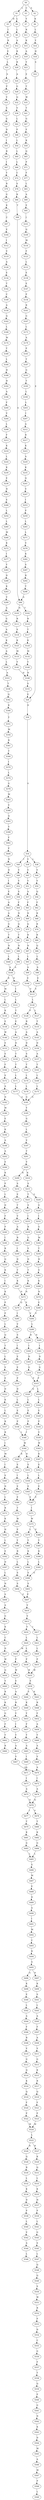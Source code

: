 strict digraph  {
	S0 -> S1 [ label = L ];
	S0 -> S2 [ label = S ];
	S0 -> S3 [ label = C ];
	S1 -> S4 [ label = L ];
	S1 -> S5 [ label = H ];
	S2 -> S6 [ label = K ];
	S3 -> S7 [ label = Y ];
	S4 -> S8 [ label = L ];
	S5 -> S9 [ label = I ];
	S6 -> S10 [ label = L ];
	S7 -> S11 [ label = R ];
	S8 -> S12 [ label = A ];
	S9 -> S13 [ label = R ];
	S10 -> S14 [ label = Y ];
	S11 -> S15 [ label = K ];
	S12 -> S16 [ label = R ];
	S13 -> S17 [ label = E ];
	S14 -> S18 [ label = H ];
	S15 -> S19 [ label = A ];
	S16 -> S20 [ label = R ];
	S17 -> S21 [ label = L ];
	S18 -> S22 [ label = S ];
	S19 -> S23 [ label = Y ];
	S20 -> S24 [ label = A ];
	S21 -> S25 [ label = S ];
	S22 -> S26 [ label = E ];
	S23 -> S27 [ label = E ];
	S24 -> S28 [ label = G ];
	S25 -> S29 [ label = P ];
	S26 -> S30 [ label = D ];
	S27 -> S31 [ label = T ];
	S28 -> S32 [ label = Q ];
	S29 -> S33 [ label = V ];
	S30 -> S34 [ label = V ];
	S31 -> S35 [ label = W ];
	S32 -> S36 [ label = V ];
	S33 -> S37 [ label = S ];
	S34 -> S38 [ label = L ];
	S34 -> S39 [ label = V ];
	S34 -> S40 [ label = I ];
	S35 -> S41 [ label = T ];
	S36 -> S42 [ label = L ];
	S37 -> S43 [ label = G ];
	S38 -> S44 [ label = V ];
	S39 -> S45 [ label = V ];
	S40 -> S46 [ label = V ];
	S41 -> S47 [ label = G ];
	S42 -> S48 [ label = P ];
	S43 -> S49 [ label = D ];
	S44 -> S50 [ label = V ];
	S45 -> S51 [ label = V ];
	S46 -> S52 [ label = V ];
	S47 -> S53 [ label = F ];
	S48 -> S54 [ label = L ];
	S49 -> S55 [ label = I ];
	S50 -> S56 [ label = Q ];
	S51 -> S57 [ label = A ];
	S52 -> S58 [ label = S ];
	S53 -> S59 [ label = K ];
	S54 -> S60 [ label = L ];
	S55 -> S61 [ label = R ];
	S56 -> S62 [ label = F ];
	S57 -> S63 [ label = F ];
	S58 -> S64 [ label = F ];
	S59 -> S65 [ label = Q ];
	S60 -> S66 [ label = L ];
	S61 -> S67 [ label = I ];
	S62 -> S68 [ label = R ];
	S63 -> S69 [ label = N ];
	S64 -> S70 [ label = N ];
	S65 -> S71 [ label = P ];
	S66 -> S72 [ label = C ];
	S67 -> S73 [ label = Y ];
	S68 -> S74 [ label = R ];
	S69 -> S75 [ label = Q ];
	S70 -> S76 [ label = Q ];
	S71 -> S77 [ label = F ];
	S72 -> S78 [ label = S ];
	S73 -> S79 [ label = R ];
	S74 -> S80 [ label = R ];
	S75 -> S81 [ label = R ];
	S76 -> S82 [ label = T ];
	S77 -> S83 [ label = L ];
	S78 -> S84 [ label = R ];
	S79 -> S85 [ label = G ];
	S80 -> S86 [ label = Q ];
	S81 -> S87 [ label = N ];
	S82 -> S88 [ label = N ];
	S83 -> S89 [ label = A ];
	S84 -> S90 [ label = T ];
	S85 -> S91 [ label = K ];
	S86 -> S92 [ label = L ];
	S87 -> S93 [ label = L ];
	S88 -> S94 [ label = L ];
	S89 -> S95 [ label = E ];
	S90 -> S96 [ label = A ];
	S91 -> S97 [ label = C ];
	S92 -> S98 [ label = A ];
	S93 -> S99 [ label = A ];
	S94 -> S100 [ label = A ];
	S95 -> S101 [ label = I ];
	S96 -> S102 [ label = T ];
	S96 -> S103 [ label = N ];
	S97 -> S104 [ label = E ];
	S98 -> S105 [ label = E ];
	S99 -> S106 [ label = E ];
	S100 -> S107 [ label = D ];
	S100 -> S108 [ label = R ];
	S101 -> S109 [ label = Q ];
	S102 -> S110 [ label = R ];
	S103 -> S111 [ label = R ];
	S104 -> S112 [ label = I ];
	S105 -> S113 [ label = V ];
	S106 -> S113 [ label = V ];
	S107 -> S114 [ label = I ];
	S108 -> S115 [ label = M ];
	S109 -> S116 [ label = M ];
	S110 -> S117 [ label = T ];
	S111 -> S118 [ label = S ];
	S112 -> S119 [ label = V ];
	S113 -> S120 [ label = L ];
	S114 -> S121 [ label = L ];
	S115 -> S122 [ label = L ];
	S116 -> S123 [ label = F ];
	S117 -> S124 [ label = K ];
	S118 -> S125 [ label = K ];
	S119 -> S126 [ label = A ];
	S120 -> S127 [ label = L ];
	S120 -> S128 [ label = P ];
	S121 -> S129 [ label = T ];
	S122 -> S130 [ label = K ];
	S123 -> S131 [ label = L ];
	S124 -> S132 [ label = M ];
	S125 -> S133 [ label = M ];
	S126 -> S134 [ label = E ];
	S127 -> S135 [ label = T ];
	S128 -> S136 [ label = R ];
	S129 -> S137 [ label = E ];
	S130 -> S138 [ label = E ];
	S131 -> S139 [ label = E ];
	S132 -> S140 [ label = Y ];
	S133 -> S141 [ label = Y ];
	S134 -> S142 [ label = T ];
	S135 -> S143 [ label = A ];
	S136 -> S144 [ label = A ];
	S137 -> S145 [ label = A ];
	S138 -> S146 [ label = W ];
	S139 -> S147 [ label = E ];
	S140 -> S148 [ label = H ];
	S141 -> S148 [ label = H ];
	S142 -> S149 [ label = C ];
	S143 -> S150 [ label = D ];
	S144 -> S151 [ label = D ];
	S145 -> S152 [ label = D ];
	S146 -> S153 [ label = E ];
	S147 -> S154 [ label = P ];
	S148 -> S155 [ label = S ];
	S149 -> S156 [ label = A ];
	S150 -> S157 [ label = A ];
	S151 -> S158 [ label = S ];
	S152 -> S159 [ label = T ];
	S153 -> S160 [ label = E ];
	S154 -> S161 [ label = R ];
	S155 -> S26 [ label = E ];
	S156 -> S162 [ label = Q ];
	S157 -> S163 [ label = T ];
	S158 -> S164 [ label = T ];
	S159 -> S165 [ label = T ];
	S160 -> S166 [ label = F ];
	S161 -> S167 [ label = G ];
	S162 -> S168 [ label = L ];
	S163 -> S169 [ label = L ];
	S164 -> S170 [ label = L ];
	S165 -> S171 [ label = L ];
	S166 -> S172 [ label = S ];
	S167 -> S173 [ label = L ];
	S168 -> S174 [ label = M ];
	S169 -> S175 [ label = L ];
	S170 -> S176 [ label = L ];
	S171 -> S177 [ label = L ];
	S172 -> S178 [ label = A ];
	S173 -> S179 [ label = A ];
	S174 -> S180 [ label = T ];
	S175 -> S181 [ label = G ];
	S176 -> S181 [ label = G ];
	S177 -> S181 [ label = G ];
	S178 -> S182 [ label = N ];
	S179 -> S183 [ label = P ];
	S180 -> S184 [ label = L ];
	S181 -> S185 [ label = Y ];
	S182 -> S186 [ label = M ];
	S183 -> S187 [ label = T ];
	S184 -> S188 [ label = H ];
	S185 -> S189 [ label = G ];
	S186 -> S190 [ label = E ];
	S187 -> S191 [ label = G ];
	S188 -> S192 [ label = H ];
	S189 -> S193 [ label = L ];
	S190 -> S194 [ label = K ];
	S191 -> S195 [ label = T ];
	S192 -> S196 [ label = A ];
	S193 -> S197 [ label = V ];
	S194 -> S198 [ label = A ];
	S195 -> S199 [ label = L ];
	S196 -> S200 [ label = F ];
	S197 -> S201 [ label = T ];
	S198 -> S202 [ label = A ];
	S199 -> S203 [ label = L ];
	S200 -> S204 [ label = V ];
	S201 -> S205 [ label = V ];
	S202 -> S206 [ label = E ];
	S203 -> S207 [ label = I ];
	S204 -> S208 [ label = L ];
	S205 -> S209 [ label = R ];
	S205 -> S210 [ label = K ];
	S206 -> S211 [ label = K ];
	S207 -> S212 [ label = A ];
	S208 -> S213 [ label = F ];
	S209 -> S214 [ label = S ];
	S210 -> S215 [ label = S ];
	S211 -> S216 [ label = P ];
	S212 -> S217 [ label = R ];
	S213 -> S218 [ label = K ];
	S214 -> S219 [ label = E ];
	S215 -> S220 [ label = S ];
	S215 -> S221 [ label = T ];
	S216 -> S222 [ label = L ];
	S217 -> S223 [ label = K ];
	S218 -> S224 [ label = L ];
	S219 -> S225 [ label = T ];
	S220 -> S226 [ label = G ];
	S221 -> S227 [ label = S ];
	S222 -> S228 [ label = D ];
	S223 -> S229 [ label = A ];
	S224 -> S230 [ label = K ];
	S225 -> S231 [ label = V ];
	S226 -> S232 [ label = I ];
	S227 -> S233 [ label = I ];
	S228 -> S234 [ label = F ];
	S229 -> S235 [ label = K ];
	S230 -> S236 [ label = E ];
	S231 -> S237 [ label = A ];
	S232 -> S238 [ label = G ];
	S233 -> S239 [ label = R ];
	S234 -> S240 [ label = P ];
	S235 -> S241 [ label = Q ];
	S236 -> S242 [ label = N ];
	S237 -> S243 [ label = R ];
	S238 -> S244 [ label = M ];
	S239 -> S245 [ label = G ];
	S240 -> S246 [ label = I ];
	S241 -> S247 [ label = V ];
	S242 -> S248 [ label = E ];
	S243 -> S249 [ label = I ];
	S244 -> S250 [ label = T ];
	S245 -> S251 [ label = V ];
	S246 -> S252 [ label = R ];
	S247 -> S253 [ label = I ];
	S248 -> S254 [ label = L ];
	S249 -> S255 [ label = D ];
	S250 -> S256 [ label = H ];
	S251 -> S257 [ label = D ];
	S252 -> S258 [ label = Q ];
	S253 -> S259 [ label = P ];
	S254 -> S260 [ label = L ];
	S255 -> S261 [ label = T ];
	S256 -> S262 [ label = S ];
	S257 -> S263 [ label = T ];
	S258 -> S264 [ label = K ];
	S259 -> S265 [ label = L ];
	S260 -> S266 [ label = M ];
	S261 -> S267 [ label = K ];
	S262 -> S268 [ label = K ];
	S263 -> S269 [ label = K ];
	S264 -> S270 [ label = I ];
	S265 -> S271 [ label = L ];
	S266 -> S272 [ label = K ];
	S267 -> S273 [ label = N ];
	S268 -> S274 [ label = N ];
	S269 -> S273 [ label = N ];
	S270 -> S275 [ label = K ];
	S271 -> S276 [ label = V ];
	S272 -> S277 [ label = I ];
	S273 -> S278 [ label = E ];
	S273 -> S279 [ label = Q ];
	S274 -> S280 [ label = E ];
	S275 -> S281 [ label = P ];
	S276 -> S282 [ label = K ];
	S277 -> S283 [ label = Y ];
	S278 -> S284 [ label = V ];
	S279 -> S285 [ label = I ];
	S280 -> S284 [ label = V ];
	S281 -> S286 [ label = P ];
	S282 -> S287 [ label = S ];
	S283 -> S288 [ label = D ];
	S284 -> S289 [ label = L ];
	S285 -> S290 [ label = V ];
	S286 -> S291 [ label = L ];
	S287 -> S292 [ label = R ];
	S288 -> S293 [ label = K ];
	S289 -> S294 [ label = H ];
	S289 -> S295 [ label = N ];
	S290 -> S296 [ label = S ];
	S291 -> S297 [ label = Q ];
	S292 -> S298 [ label = T ];
	S293 -> S299 [ label = V ];
	S294 -> S300 [ label = I ];
	S295 -> S301 [ label = I ];
	S296 -> S302 [ label = I ];
	S297 -> S303 [ label = T ];
	S298 -> S96 [ label = A ];
	S299 -> S304 [ label = A ];
	S300 -> S305 [ label = D ];
	S301 -> S306 [ label = D ];
	S302 -> S307 [ label = E ];
	S303 -> S308 [ label = L ];
	S304 -> S309 [ label = G ];
	S305 -> S310 [ label = G ];
	S306 -> S311 [ label = G ];
	S307 -> S312 [ label = E ];
	S308 -> S313 [ label = V ];
	S309 -> S314 [ label = A ];
	S310 -> S315 [ label = P ];
	S311 -> S315 [ label = P ];
	S312 -> S316 [ label = P ];
	S313 -> S317 [ label = E ];
	S314 -> S318 [ label = K ];
	S315 -> S319 [ label = L ];
	S315 -> S320 [ label = Q ];
	S316 -> S321 [ label = D ];
	S317 -> S322 [ label = D ];
	S318 -> S323 [ label = A ];
	S319 -> S324 [ label = L ];
	S320 -> S325 [ label = L ];
	S321 -> S326 [ label = L ];
	S322 -> S327 [ label = K ];
	S323 -> S328 [ label = L ];
	S324 -> S329 [ label = E ];
	S325 -> S330 [ label = E ];
	S326 -> S331 [ label = E ];
	S327 -> S332 [ label = L ];
	S328 -> S333 [ label = A ];
	S329 -> S334 [ label = P ];
	S330 -> S335 [ label = P ];
	S331 -> S336 [ label = P ];
	S332 -> S337 [ label = R ];
	S333 -> S338 [ label = T ];
	S334 -> S339 [ label = V ];
	S335 -> S340 [ label = I ];
	S336 -> S340 [ label = I ];
	S337 -> S341 [ label = R ];
	S338 -> S342 [ label = Q ];
	S339 -> S343 [ label = W ];
	S340 -> S344 [ label = W ];
	S341 -> S345 [ label = I ];
	S342 -> S346 [ label = K ];
	S343 -> S347 [ label = K ];
	S344 -> S348 [ label = R ];
	S344 -> S349 [ label = K ];
	S345 -> S350 [ label = M ];
	S346 -> S351 [ label = Y ];
	S347 -> S352 [ label = E ];
	S348 -> S353 [ label = E ];
	S349 -> S354 [ label = E ];
	S350 -> S355 [ label = I ];
	S351 -> S356 [ label = M ];
	S352 -> S357 [ label = L ];
	S353 -> S358 [ label = L ];
	S354 -> S359 [ label = I ];
	S355 -> S360 [ label = S ];
	S356 -> S361 [ label = R ];
	S357 -> S362 [ label = E ];
	S358 -> S363 [ label = E ];
	S359 -> S364 [ label = E ];
	S360 -> S365 [ label = N ];
	S361 -> S366 [ label = T ];
	S362 -> S367 [ label = E ];
	S363 -> S367 [ label = E ];
	S364 -> S368 [ label = E ];
	S365 -> S369 [ label = L ];
	S366 -> S370 [ label = I ];
	S367 -> S371 [ label = I ];
	S368 -> S372 [ label = T ];
	S369 -> S373 [ label = R ];
	S370 -> S374 [ label = L ];
	S371 -> S375 [ label = W ];
	S372 -> S376 [ label = W ];
	S373 -> S377 [ label = K ];
	S374 -> S378 [ label = G ];
	S375 -> S379 [ label = L ];
	S375 -> S380 [ label = P ];
	S376 -> S381 [ label = P ];
	S377 -> S382 [ label = H ];
	S378 -> S383 [ label = M ];
	S379 -> S384 [ label = Y ];
	S380 -> S385 [ label = Y ];
	S381 -> S386 [ label = Y ];
	S382 -> S387 [ label = L ];
	S383 -> S388 [ label = V ];
	S384 -> S389 [ label = K ];
	S385 -> S390 [ label = K ];
	S386 -> S391 [ label = R ];
	S387 -> S392 [ label = E ];
	S388 -> S393 [ label = Q ];
	S389 -> S394 [ label = L ];
	S390 -> S395 [ label = L ];
	S391 -> S396 [ label = L ];
	S392 -> S397 [ label = D ];
	S393 -> S398 [ label = V ];
	S394 -> S399 [ label = S ];
	S395 -> S399 [ label = S ];
	S396 -> S400 [ label = S ];
	S397 -> S401 [ label = L ];
	S398 -> S402 [ label = F ];
	S399 -> S403 [ label = S ];
	S400 -> S404 [ label = S ];
	S401 -> S405 [ label = N ];
	S402 -> S406 [ label = P ];
	S403 -> S407 [ label = P ];
	S404 -> S407 [ label = P ];
	S405 -> S408 [ label = S ];
	S406 -> S409 [ label = N ];
	S407 -> S410 [ label = V ];
	S408 -> S411 [ label = A ];
	S409 -> S412 [ label = D ];
	S410 -> S413 [ label = V ];
	S411 -> S414 [ label = G ];
	S412 -> S415 [ label = I ];
	S413 -> S416 [ label = V ];
	S413 -> S417 [ label = I ];
	S414 -> S418 [ label = K ];
	S415 -> S419 [ label = E ];
	S416 -> S420 [ label = L ];
	S417 -> S421 [ label = L ];
	S418 -> S422 [ label = C ];
	S419 -> S423 [ label = A ];
	S420 -> S424 [ label = M ];
	S420 -> S425 [ label = L ];
	S421 -> S426 [ label = L ];
	S422 -> S427 [ label = D ];
	S423 -> S428 [ label = A ];
	S424 -> S429 [ label = P ];
	S425 -> S430 [ label = P ];
	S426 -> S431 [ label = P ];
	S427 -> S432 [ label = W ];
	S428 -> S433 [ label = G ];
	S429 -> S434 [ label = W ];
	S430 -> S435 [ label = W ];
	S431 -> S435 [ label = W ];
	S432 -> S436 [ label = Q ];
	S433 -> S437 [ label = T ];
	S434 -> S438 [ label = E ];
	S435 -> S439 [ label = E ];
	S436 -> S440 [ label = V ];
	S437 -> S441 [ label = N ];
	S438 -> S442 [ label = A ];
	S439 -> S443 [ label = K ];
	S439 -> S444 [ label = E ];
	S440 -> S445 [ label = R ];
	S441 -> S446 [ label = L ];
	S442 -> S447 [ label = R ];
	S443 -> S448 [ label = R ];
	S444 -> S449 [ label = K ];
	S445 -> S450 [ label = K ];
	S446 -> S100 [ label = A ];
	S447 -> S451 [ label = Y ];
	S448 -> S452 [ label = F ];
	S449 -> S453 [ label = Y ];
	S450 -> S454 [ label = G ];
	S451 -> S455 [ label = I ];
	S452 -> S456 [ label = A ];
	S453 -> S457 [ label = F ];
	S454 -> S458 [ label = F ];
	S455 -> S459 [ label = Y ];
	S456 -> S460 [ label = Y ];
	S457 -> S461 [ label = Y ];
	S458 -> S462 [ label = Y ];
	S459 -> S463 [ label = A ];
	S460 -> S464 [ label = A ];
	S461 -> S465 [ label = A ];
	S462 -> S466 [ label = R ];
	S463 -> S467 [ label = V ];
	S464 -> S468 [ label = V ];
	S465 -> S469 [ label = I ];
	S467 -> S470 [ label = A ];
	S468 -> S470 [ label = A ];
	S469 -> S471 [ label = A ];
	S470 -> S472 [ label = I ];
	S471 -> S473 [ label = I ];
	S472 -> S474 [ label = A ];
	S473 -> S475 [ label = A ];
	S474 -> S476 [ label = Q ];
	S475 -> S476 [ label = Q ];
	S476 -> S477 [ label = I ];
	S476 -> S478 [ label = V ];
	S477 -> S479 [ label = T ];
	S478 -> S480 [ label = T ];
	S479 -> S481 [ label = K ];
	S480 -> S482 [ label = K ];
	S481 -> S483 [ label = G ];
	S482 -> S484 [ label = G ];
	S483 -> S485 [ label = L ];
	S484 -> S485 [ label = L ];
	S485 -> S486 [ label = G ];
	S486 -> S487 [ label = M ];
	S487 -> S488 [ label = E ];
	S488 -> S489 [ label = D ];
	S489 -> S490 [ label = A ];
	S490 -> S491 [ label = I ];
	S491 -> S492 [ label = M ];
	S492 -> S493 [ label = C ];
	S493 -> S494 [ label = R ];
	S494 -> S495 [ label = G ];
	S495 -> S496 [ label = G ];
	S495 -> S497 [ label = N ];
	S496 -> S498 [ label = K ];
	S497 -> S499 [ label = K ];
	S498 -> S500 [ label = E ];
	S499 -> S501 [ label = S ];
	S500 -> S502 [ label = L ];
	S501 -> S503 [ label = L ];
	S502 -> S504 [ label = A ];
	S503 -> S505 [ label = A ];
	S504 -> S506 [ label = F ];
	S505 -> S507 [ label = F ];
	S506 -> S508 [ label = R ];
	S507 -> S509 [ label = A ];
	S508 -> S510 [ label = V ];
	S509 -> S511 [ label = V ];
	S510 -> S512 [ label = G ];
	S511 -> S513 [ label = G ];
	S512 -> S514 [ label = Q ];
	S513 -> S515 [ label = K ];
	S514 -> S516 [ label = K ];
	S515 -> S517 [ label = R ];
	S516 -> S518 [ label = Q ];
	S517 -> S519 [ label = Q ];
	S518 -> S520 [ label = F ];
	S519 -> S521 [ label = F ];
	S520 -> S522 [ label = P ];
	S521 -> S523 [ label = P ];
	S522 -> S524 [ label = M ];
	S523 -> S524 [ label = M ];
	S524 -> S525 [ label = L ];
	S525 -> S526 [ label = R ];
	S525 -> S527 [ label = H ];
	S526 -> S528 [ label = Q ];
	S527 -> S529 [ label = K ];
	S528 -> S530 [ label = R ];
	S529 -> S531 [ label = Q ];
	S530 -> S532 [ label = L ];
	S531 -> S533 [ label = L ];
	S532 -> S534 [ label = K ];
	S533 -> S535 [ label = K ];
	S534 -> S536 [ label = D ];
	S535 -> S537 [ label = H ];
	S536 -> S538 [ label = P ];
	S537 -> S539 [ label = P ];
	S538 -> S540 [ label = L ];
	S539 -> S541 [ label = L ];
	S540 -> S542 [ label = V ];
	S541 -> S543 [ label = G ];
	S542 -> S544 [ label = A ];
	S543 -> S545 [ label = S ];
	S544 -> S546 [ label = L ];
	S545 -> S547 [ label = L ];
	S547 -> S548 [ label = Q ];
	S548 -> S549 [ label = Q ];
	S549 -> S550 [ label = S ];
	S550 -> S551 [ label = W ];
	S551 -> S552 [ label = R ];
	S552 -> S553 [ label = P ];
	S553 -> S554 [ label = D ];
	S554 -> S555 [ label = C ];
	S555 -> S556 [ label = G ];
	S556 -> S557 [ label = F ];
	S557 -> S558 [ label = T ];
	S558 -> S559 [ label = Q ];
	S559 -> S560 [ label = P ];
	S560 -> S561 [ label = G ];
	S561 -> S562 [ label = N ];
	S562 -> S563 [ label = K ];
	S563 -> S564 [ label = D ];
	S564 -> S565 [ label = M ];
	S565 -> S566 [ label = A ];
	S566 -> S567 [ label = M ];
	S567 -> S568 [ label = P ];
	S568 -> S569 [ label = L ];
}
